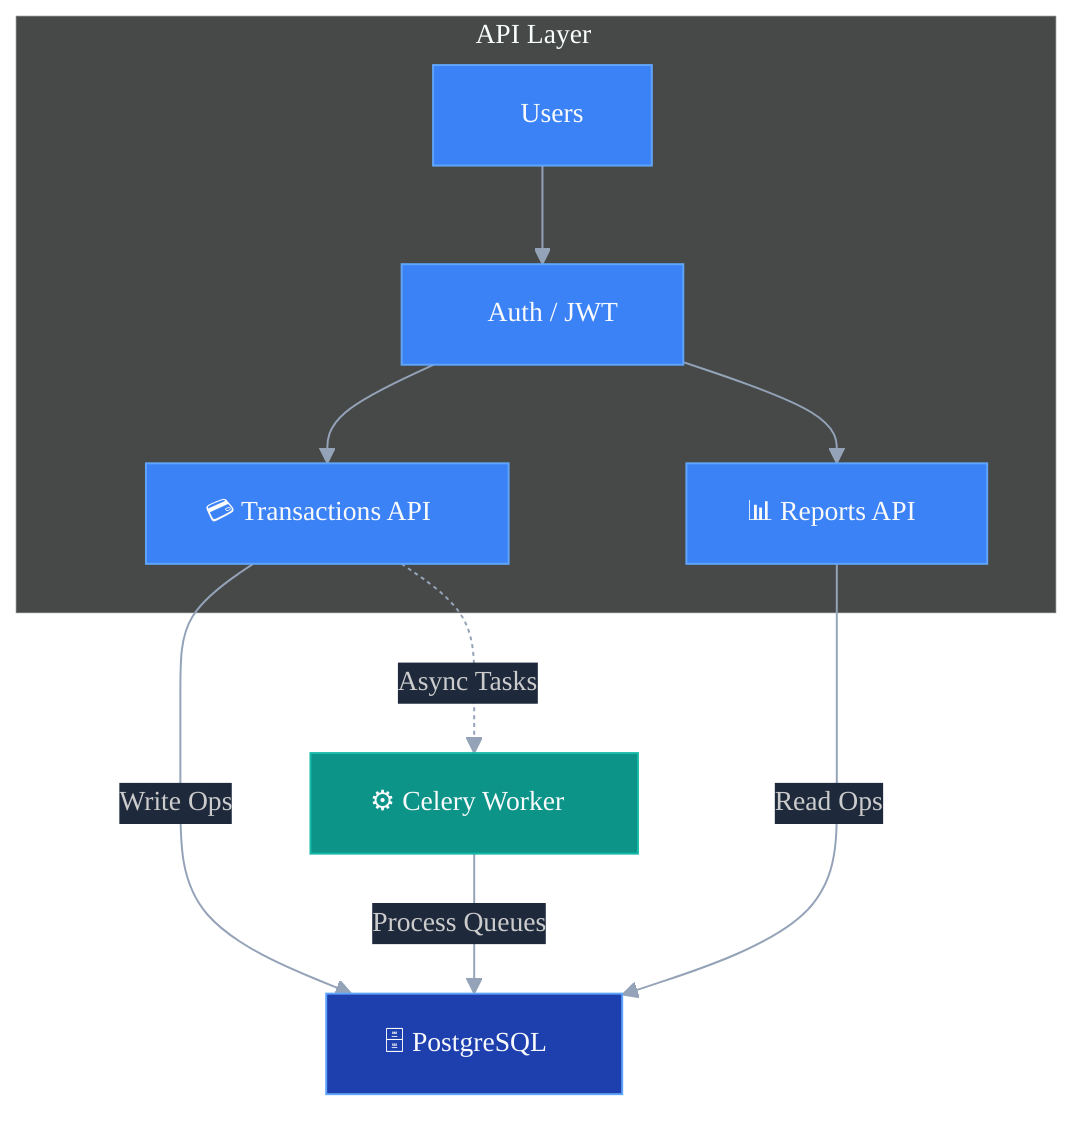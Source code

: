 %%{init: {
  "theme": "dark",
  "themeVariables": {
    "background": "#0F172A",
    "primaryColor": "#3B82F6",
    "primaryTextColor": "#F9FAFB",
    "primaryBorderColor": "#60A5FA",
    "lineColor": "#94A3B8",
    "secondaryColor": "#1E293B",
    "tertiaryColor": "#334155",
    "edgeLabelBackground": "#1E293B",
    "fontSize": "14px",
    "fontFamily": "Inter, sans-serif"
  }
}}%%
flowchart TB
    subgraph API_Layer["API Layer"]
        U["👤 Users"] --> A["🔐 Auth / JWT"]
        A --> T["💳 Transactions API"]
        A --> R["📊 Reports API"]
    end

    T -->|Write Ops| DB["🗄️ PostgreSQL"]
    R -->|Read Ops| DB
    T -.->|Async Tasks| C["⚙️ Celery Worker"]
    C -->|Process Queues| DB

    classDef default fill:#1E293B,stroke:#475569,stroke-width:1px,color:#E2E8F0;
    classDef api fill:#3B82F6,stroke:#60A5FA,color:#F9FAFB;
    classDef db fill:#1E40AF,stroke:#60A5FA,color:#F9FAFB;
    classDef async fill:#0D9488,stroke:#14B8A6,color:#F9FAFB;

    class U,A,T,R api;
    class DB db;
    class C async;